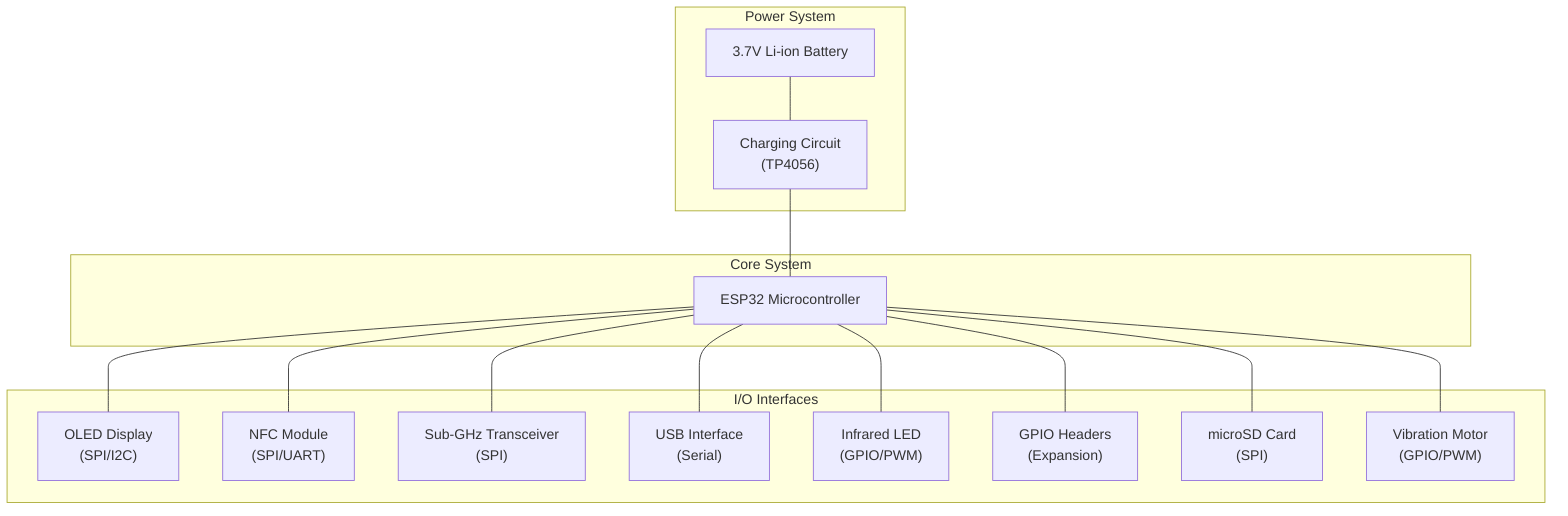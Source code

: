 flowchart TD
    ESP32["ESP32 Microcontroller"] --- OLED["OLED Display\n(SPI/I2C)"]
    ESP32 --- NFC["NFC Module\n(SPI/UART)"]
    ESP32 --- SUBGHZ["Sub-GHz Transceiver\n(SPI)"]
    ESP32 --- USB["USB Interface\n(Serial)"]
    ESP32 --- IR["Infrared LED\n(GPIO/PWM)"]
    ESP32 --- GPIO["GPIO Headers\n(Expansion)"]
    ESP32 --- SD["microSD Card\n(SPI)"]
    ESP32 --- MOTOR["Vibration Motor\n(GPIO/PWM)"]
    
    BATT["3.7V Li-ion Battery"] --- CHARGE["Charging Circuit\n(TP4056)"]
    CHARGE --- ESP32
    
    subgraph Power["Power System"]
        BATT
        CHARGE
    end
    
    subgraph Core["Core System"]
        ESP32
    end
    
    subgraph IO["I/O Interfaces"]
        OLED
        NFC
        SUBGHZ
        USB
        IR
        GPIO
        SD
        MOTOR
    end